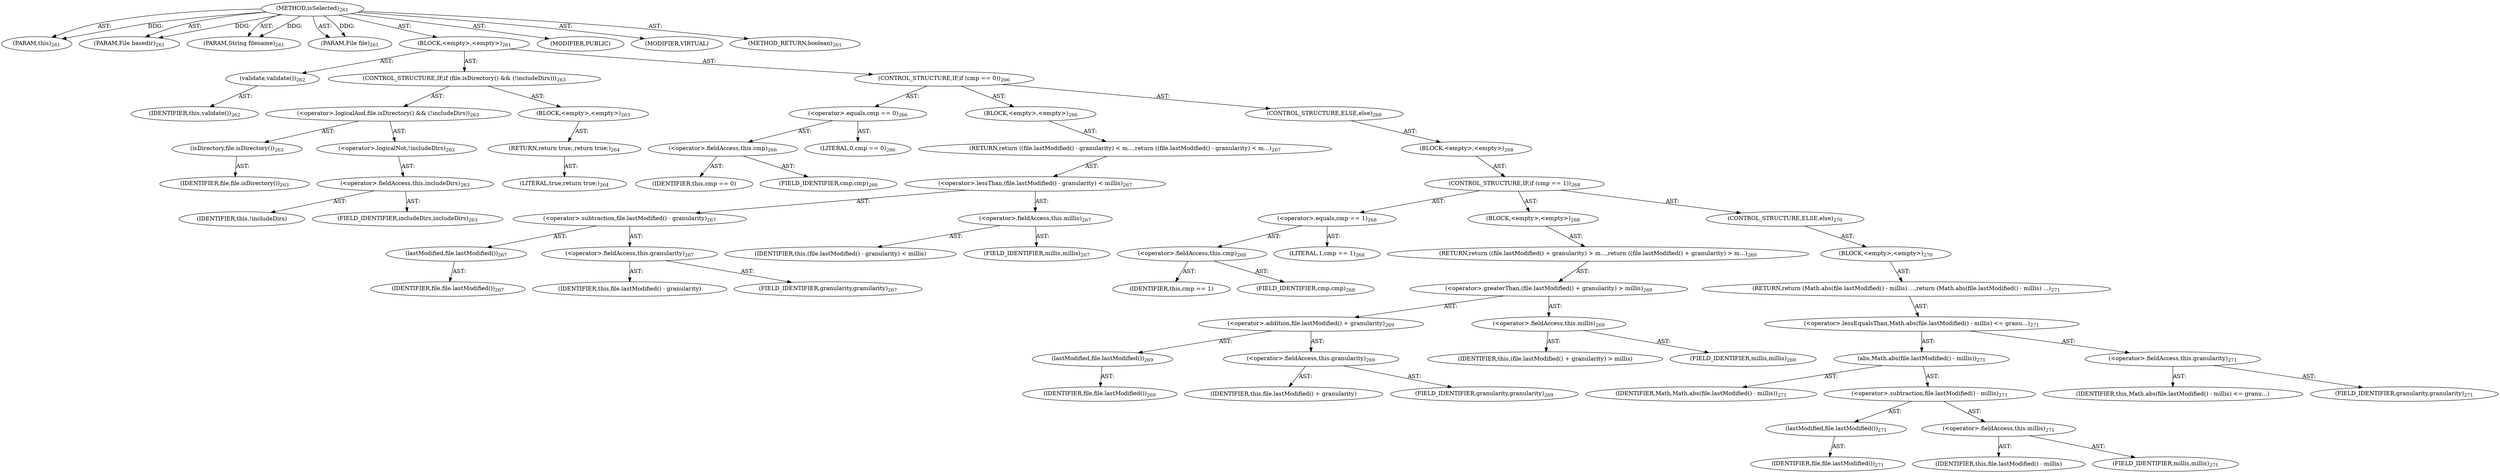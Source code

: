 digraph "isSelected" {  
"111669149706" [label = <(METHOD,isSelected)<SUB>261</SUB>> ]
"115964116999" [label = <(PARAM,this)<SUB>261</SUB>> ]
"115964117009" [label = <(PARAM,File basedir)<SUB>261</SUB>> ]
"115964117010" [label = <(PARAM,String filename)<SUB>261</SUB>> ]
"115964117011" [label = <(PARAM,File file)<SUB>261</SUB>> ]
"25769803816" [label = <(BLOCK,&lt;empty&gt;,&lt;empty&gt;)<SUB>261</SUB>> ]
"30064771206" [label = <(validate,validate())<SUB>262</SUB>> ]
"68719476754" [label = <(IDENTIFIER,this,validate())<SUB>262</SUB>> ]
"47244640284" [label = <(CONTROL_STRUCTURE,IF,if (file.isDirectory() &amp;&amp; (!includeDirs)))<SUB>263</SUB>> ]
"30064771207" [label = <(&lt;operator&gt;.logicalAnd,file.isDirectory() &amp;&amp; (!includeDirs))<SUB>263</SUB>> ]
"30064771208" [label = <(isDirectory,file.isDirectory())<SUB>263</SUB>> ]
"68719476839" [label = <(IDENTIFIER,file,file.isDirectory())<SUB>263</SUB>> ]
"30064771209" [label = <(&lt;operator&gt;.logicalNot,!includeDirs)<SUB>263</SUB>> ]
"30064771210" [label = <(&lt;operator&gt;.fieldAccess,this.includeDirs)<SUB>263</SUB>> ]
"68719476840" [label = <(IDENTIFIER,this,!includeDirs)> ]
"55834574878" [label = <(FIELD_IDENTIFIER,includeDirs,includeDirs)<SUB>263</SUB>> ]
"25769803817" [label = <(BLOCK,&lt;empty&gt;,&lt;empty&gt;)<SUB>263</SUB>> ]
"146028888066" [label = <(RETURN,return true;,return true;)<SUB>264</SUB>> ]
"90194313253" [label = <(LITERAL,true,return true;)<SUB>264</SUB>> ]
"47244640285" [label = <(CONTROL_STRUCTURE,IF,if (cmp == 0))<SUB>266</SUB>> ]
"30064771211" [label = <(&lt;operator&gt;.equals,cmp == 0)<SUB>266</SUB>> ]
"30064771212" [label = <(&lt;operator&gt;.fieldAccess,this.cmp)<SUB>266</SUB>> ]
"68719476841" [label = <(IDENTIFIER,this,cmp == 0)> ]
"55834574879" [label = <(FIELD_IDENTIFIER,cmp,cmp)<SUB>266</SUB>> ]
"90194313254" [label = <(LITERAL,0,cmp == 0)<SUB>266</SUB>> ]
"25769803818" [label = <(BLOCK,&lt;empty&gt;,&lt;empty&gt;)<SUB>266</SUB>> ]
"146028888067" [label = <(RETURN,return ((file.lastModified() - granularity) &lt; m...,return ((file.lastModified() - granularity) &lt; m...)<SUB>267</SUB>> ]
"30064771213" [label = <(&lt;operator&gt;.lessThan,(file.lastModified() - granularity) &lt; millis)<SUB>267</SUB>> ]
"30064771214" [label = <(&lt;operator&gt;.subtraction,file.lastModified() - granularity)<SUB>267</SUB>> ]
"30064771215" [label = <(lastModified,file.lastModified())<SUB>267</SUB>> ]
"68719476842" [label = <(IDENTIFIER,file,file.lastModified())<SUB>267</SUB>> ]
"30064771216" [label = <(&lt;operator&gt;.fieldAccess,this.granularity)<SUB>267</SUB>> ]
"68719476843" [label = <(IDENTIFIER,this,file.lastModified() - granularity)> ]
"55834574880" [label = <(FIELD_IDENTIFIER,granularity,granularity)<SUB>267</SUB>> ]
"30064771217" [label = <(&lt;operator&gt;.fieldAccess,this.millis)<SUB>267</SUB>> ]
"68719476844" [label = <(IDENTIFIER,this,(file.lastModified() - granularity) &lt; millis)> ]
"55834574881" [label = <(FIELD_IDENTIFIER,millis,millis)<SUB>267</SUB>> ]
"47244640286" [label = <(CONTROL_STRUCTURE,ELSE,else)<SUB>268</SUB>> ]
"25769803819" [label = <(BLOCK,&lt;empty&gt;,&lt;empty&gt;)<SUB>268</SUB>> ]
"47244640287" [label = <(CONTROL_STRUCTURE,IF,if (cmp == 1))<SUB>268</SUB>> ]
"30064771218" [label = <(&lt;operator&gt;.equals,cmp == 1)<SUB>268</SUB>> ]
"30064771219" [label = <(&lt;operator&gt;.fieldAccess,this.cmp)<SUB>268</SUB>> ]
"68719476845" [label = <(IDENTIFIER,this,cmp == 1)> ]
"55834574882" [label = <(FIELD_IDENTIFIER,cmp,cmp)<SUB>268</SUB>> ]
"90194313255" [label = <(LITERAL,1,cmp == 1)<SUB>268</SUB>> ]
"25769803820" [label = <(BLOCK,&lt;empty&gt;,&lt;empty&gt;)<SUB>268</SUB>> ]
"146028888068" [label = <(RETURN,return ((file.lastModified() + granularity) &gt; m...,return ((file.lastModified() + granularity) &gt; m...)<SUB>269</SUB>> ]
"30064771220" [label = <(&lt;operator&gt;.greaterThan,(file.lastModified() + granularity) &gt; millis)<SUB>269</SUB>> ]
"30064771221" [label = <(&lt;operator&gt;.addition,file.lastModified() + granularity)<SUB>269</SUB>> ]
"30064771222" [label = <(lastModified,file.lastModified())<SUB>269</SUB>> ]
"68719476846" [label = <(IDENTIFIER,file,file.lastModified())<SUB>269</SUB>> ]
"30064771223" [label = <(&lt;operator&gt;.fieldAccess,this.granularity)<SUB>269</SUB>> ]
"68719476847" [label = <(IDENTIFIER,this,file.lastModified() + granularity)> ]
"55834574883" [label = <(FIELD_IDENTIFIER,granularity,granularity)<SUB>269</SUB>> ]
"30064771224" [label = <(&lt;operator&gt;.fieldAccess,this.millis)<SUB>269</SUB>> ]
"68719476848" [label = <(IDENTIFIER,this,(file.lastModified() + granularity) &gt; millis)> ]
"55834574884" [label = <(FIELD_IDENTIFIER,millis,millis)<SUB>269</SUB>> ]
"47244640288" [label = <(CONTROL_STRUCTURE,ELSE,else)<SUB>270</SUB>> ]
"25769803821" [label = <(BLOCK,&lt;empty&gt;,&lt;empty&gt;)<SUB>270</SUB>> ]
"146028888069" [label = <(RETURN,return (Math.abs(file.lastModified() - millis) ...,return (Math.abs(file.lastModified() - millis) ...)<SUB>271</SUB>> ]
"30064771225" [label = <(&lt;operator&gt;.lessEqualsThan,Math.abs(file.lastModified() - millis) &lt;= granu...)<SUB>271</SUB>> ]
"30064771226" [label = <(abs,Math.abs(file.lastModified() - millis))<SUB>271</SUB>> ]
"68719476849" [label = <(IDENTIFIER,Math,Math.abs(file.lastModified() - millis))<SUB>271</SUB>> ]
"30064771227" [label = <(&lt;operator&gt;.subtraction,file.lastModified() - millis)<SUB>271</SUB>> ]
"30064771228" [label = <(lastModified,file.lastModified())<SUB>271</SUB>> ]
"68719476850" [label = <(IDENTIFIER,file,file.lastModified())<SUB>271</SUB>> ]
"30064771229" [label = <(&lt;operator&gt;.fieldAccess,this.millis)<SUB>271</SUB>> ]
"68719476851" [label = <(IDENTIFIER,this,file.lastModified() - millis)> ]
"55834574885" [label = <(FIELD_IDENTIFIER,millis,millis)<SUB>271</SUB>> ]
"30064771230" [label = <(&lt;operator&gt;.fieldAccess,this.granularity)<SUB>271</SUB>> ]
"68719476852" [label = <(IDENTIFIER,this,Math.abs(file.lastModified() - millis) &lt;= granu...)> ]
"55834574886" [label = <(FIELD_IDENTIFIER,granularity,granularity)<SUB>271</SUB>> ]
"133143986211" [label = <(MODIFIER,PUBLIC)> ]
"133143986212" [label = <(MODIFIER,VIRTUAL)> ]
"128849018890" [label = <(METHOD_RETURN,boolean)<SUB>261</SUB>> ]
  "111669149706" -> "115964116999"  [ label = "AST: "] 
  "111669149706" -> "115964117009"  [ label = "AST: "] 
  "111669149706" -> "115964117010"  [ label = "AST: "] 
  "111669149706" -> "115964117011"  [ label = "AST: "] 
  "111669149706" -> "25769803816"  [ label = "AST: "] 
  "111669149706" -> "133143986211"  [ label = "AST: "] 
  "111669149706" -> "133143986212"  [ label = "AST: "] 
  "111669149706" -> "128849018890"  [ label = "AST: "] 
  "25769803816" -> "30064771206"  [ label = "AST: "] 
  "25769803816" -> "47244640284"  [ label = "AST: "] 
  "25769803816" -> "47244640285"  [ label = "AST: "] 
  "30064771206" -> "68719476754"  [ label = "AST: "] 
  "47244640284" -> "30064771207"  [ label = "AST: "] 
  "47244640284" -> "25769803817"  [ label = "AST: "] 
  "30064771207" -> "30064771208"  [ label = "AST: "] 
  "30064771207" -> "30064771209"  [ label = "AST: "] 
  "30064771208" -> "68719476839"  [ label = "AST: "] 
  "30064771209" -> "30064771210"  [ label = "AST: "] 
  "30064771210" -> "68719476840"  [ label = "AST: "] 
  "30064771210" -> "55834574878"  [ label = "AST: "] 
  "25769803817" -> "146028888066"  [ label = "AST: "] 
  "146028888066" -> "90194313253"  [ label = "AST: "] 
  "47244640285" -> "30064771211"  [ label = "AST: "] 
  "47244640285" -> "25769803818"  [ label = "AST: "] 
  "47244640285" -> "47244640286"  [ label = "AST: "] 
  "30064771211" -> "30064771212"  [ label = "AST: "] 
  "30064771211" -> "90194313254"  [ label = "AST: "] 
  "30064771212" -> "68719476841"  [ label = "AST: "] 
  "30064771212" -> "55834574879"  [ label = "AST: "] 
  "25769803818" -> "146028888067"  [ label = "AST: "] 
  "146028888067" -> "30064771213"  [ label = "AST: "] 
  "30064771213" -> "30064771214"  [ label = "AST: "] 
  "30064771213" -> "30064771217"  [ label = "AST: "] 
  "30064771214" -> "30064771215"  [ label = "AST: "] 
  "30064771214" -> "30064771216"  [ label = "AST: "] 
  "30064771215" -> "68719476842"  [ label = "AST: "] 
  "30064771216" -> "68719476843"  [ label = "AST: "] 
  "30064771216" -> "55834574880"  [ label = "AST: "] 
  "30064771217" -> "68719476844"  [ label = "AST: "] 
  "30064771217" -> "55834574881"  [ label = "AST: "] 
  "47244640286" -> "25769803819"  [ label = "AST: "] 
  "25769803819" -> "47244640287"  [ label = "AST: "] 
  "47244640287" -> "30064771218"  [ label = "AST: "] 
  "47244640287" -> "25769803820"  [ label = "AST: "] 
  "47244640287" -> "47244640288"  [ label = "AST: "] 
  "30064771218" -> "30064771219"  [ label = "AST: "] 
  "30064771218" -> "90194313255"  [ label = "AST: "] 
  "30064771219" -> "68719476845"  [ label = "AST: "] 
  "30064771219" -> "55834574882"  [ label = "AST: "] 
  "25769803820" -> "146028888068"  [ label = "AST: "] 
  "146028888068" -> "30064771220"  [ label = "AST: "] 
  "30064771220" -> "30064771221"  [ label = "AST: "] 
  "30064771220" -> "30064771224"  [ label = "AST: "] 
  "30064771221" -> "30064771222"  [ label = "AST: "] 
  "30064771221" -> "30064771223"  [ label = "AST: "] 
  "30064771222" -> "68719476846"  [ label = "AST: "] 
  "30064771223" -> "68719476847"  [ label = "AST: "] 
  "30064771223" -> "55834574883"  [ label = "AST: "] 
  "30064771224" -> "68719476848"  [ label = "AST: "] 
  "30064771224" -> "55834574884"  [ label = "AST: "] 
  "47244640288" -> "25769803821"  [ label = "AST: "] 
  "25769803821" -> "146028888069"  [ label = "AST: "] 
  "146028888069" -> "30064771225"  [ label = "AST: "] 
  "30064771225" -> "30064771226"  [ label = "AST: "] 
  "30064771225" -> "30064771230"  [ label = "AST: "] 
  "30064771226" -> "68719476849"  [ label = "AST: "] 
  "30064771226" -> "30064771227"  [ label = "AST: "] 
  "30064771227" -> "30064771228"  [ label = "AST: "] 
  "30064771227" -> "30064771229"  [ label = "AST: "] 
  "30064771228" -> "68719476850"  [ label = "AST: "] 
  "30064771229" -> "68719476851"  [ label = "AST: "] 
  "30064771229" -> "55834574885"  [ label = "AST: "] 
  "30064771230" -> "68719476852"  [ label = "AST: "] 
  "30064771230" -> "55834574886"  [ label = "AST: "] 
  "111669149706" -> "115964116999"  [ label = "DDG: "] 
  "111669149706" -> "115964117009"  [ label = "DDG: "] 
  "111669149706" -> "115964117010"  [ label = "DDG: "] 
  "111669149706" -> "115964117011"  [ label = "DDG: "] 
}
